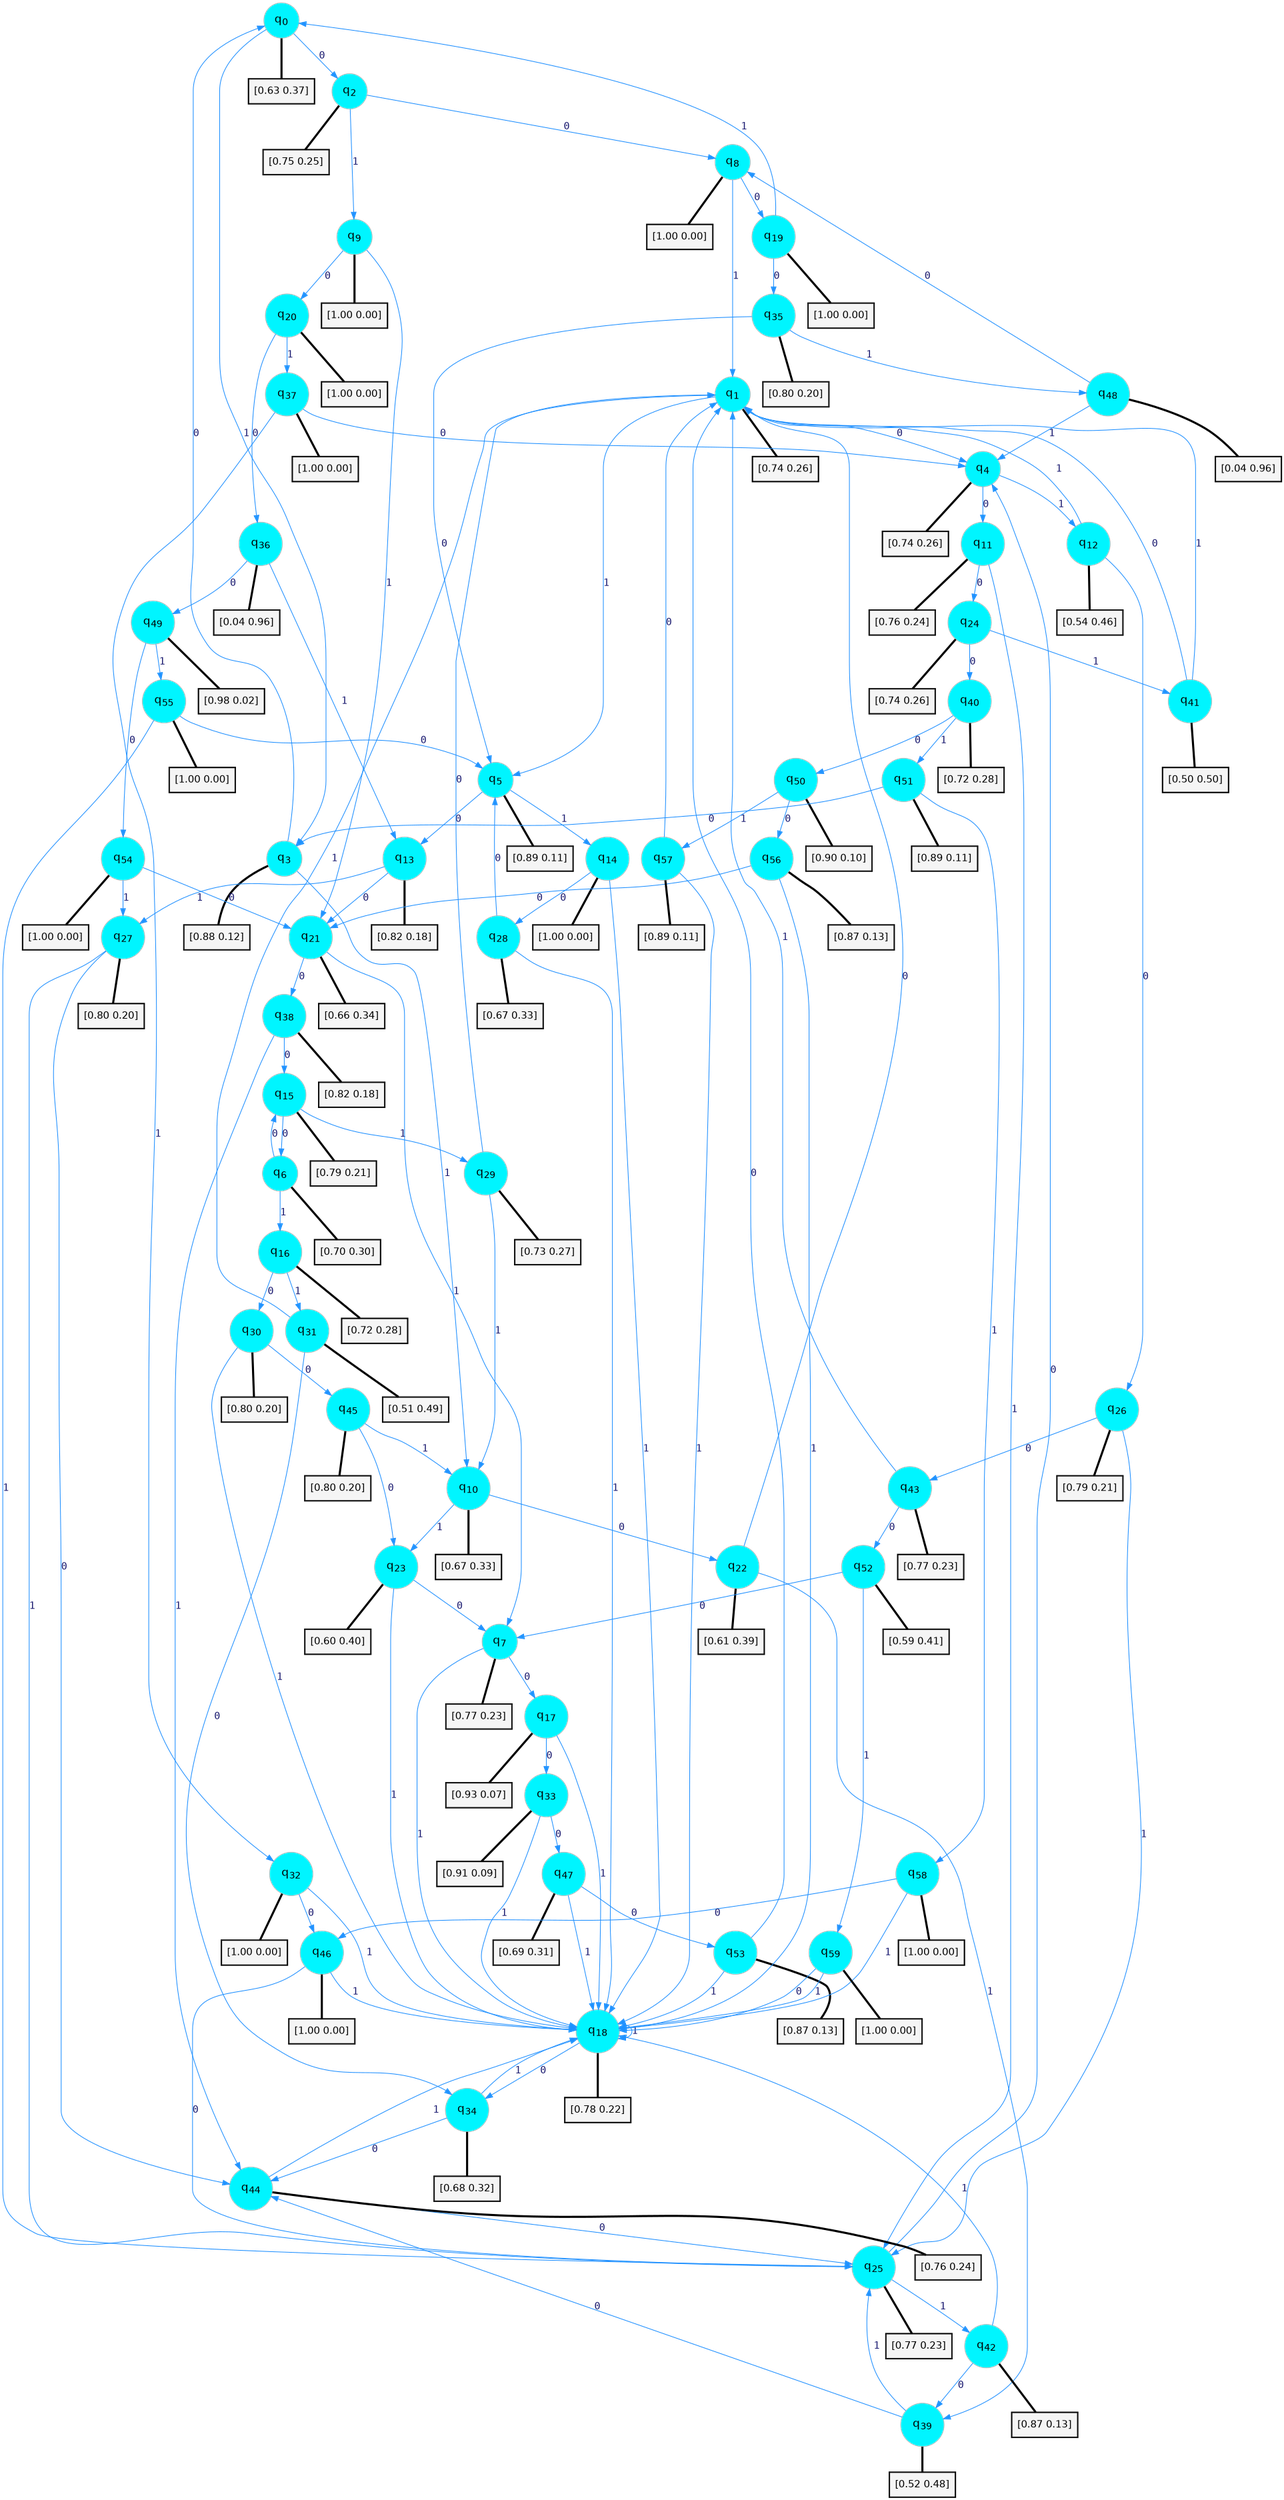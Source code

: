 digraph G {
graph [
bgcolor=transparent, dpi=300, rankdir=TD, size="40,25"];
node [
color=gray, fillcolor=turquoise1, fontcolor=black, fontname=Helvetica, fontsize=16, fontweight=bold, shape=circle, style=filled];
edge [
arrowsize=1, color=dodgerblue1, fontcolor=midnightblue, fontname=courier, fontweight=bold, penwidth=1, style=solid, weight=20];
0[label=<q<SUB>0</SUB>>];
1[label=<q<SUB>1</SUB>>];
2[label=<q<SUB>2</SUB>>];
3[label=<q<SUB>3</SUB>>];
4[label=<q<SUB>4</SUB>>];
5[label=<q<SUB>5</SUB>>];
6[label=<q<SUB>6</SUB>>];
7[label=<q<SUB>7</SUB>>];
8[label=<q<SUB>8</SUB>>];
9[label=<q<SUB>9</SUB>>];
10[label=<q<SUB>10</SUB>>];
11[label=<q<SUB>11</SUB>>];
12[label=<q<SUB>12</SUB>>];
13[label=<q<SUB>13</SUB>>];
14[label=<q<SUB>14</SUB>>];
15[label=<q<SUB>15</SUB>>];
16[label=<q<SUB>16</SUB>>];
17[label=<q<SUB>17</SUB>>];
18[label=<q<SUB>18</SUB>>];
19[label=<q<SUB>19</SUB>>];
20[label=<q<SUB>20</SUB>>];
21[label=<q<SUB>21</SUB>>];
22[label=<q<SUB>22</SUB>>];
23[label=<q<SUB>23</SUB>>];
24[label=<q<SUB>24</SUB>>];
25[label=<q<SUB>25</SUB>>];
26[label=<q<SUB>26</SUB>>];
27[label=<q<SUB>27</SUB>>];
28[label=<q<SUB>28</SUB>>];
29[label=<q<SUB>29</SUB>>];
30[label=<q<SUB>30</SUB>>];
31[label=<q<SUB>31</SUB>>];
32[label=<q<SUB>32</SUB>>];
33[label=<q<SUB>33</SUB>>];
34[label=<q<SUB>34</SUB>>];
35[label=<q<SUB>35</SUB>>];
36[label=<q<SUB>36</SUB>>];
37[label=<q<SUB>37</SUB>>];
38[label=<q<SUB>38</SUB>>];
39[label=<q<SUB>39</SUB>>];
40[label=<q<SUB>40</SUB>>];
41[label=<q<SUB>41</SUB>>];
42[label=<q<SUB>42</SUB>>];
43[label=<q<SUB>43</SUB>>];
44[label=<q<SUB>44</SUB>>];
45[label=<q<SUB>45</SUB>>];
46[label=<q<SUB>46</SUB>>];
47[label=<q<SUB>47</SUB>>];
48[label=<q<SUB>48</SUB>>];
49[label=<q<SUB>49</SUB>>];
50[label=<q<SUB>50</SUB>>];
51[label=<q<SUB>51</SUB>>];
52[label=<q<SUB>52</SUB>>];
53[label=<q<SUB>53</SUB>>];
54[label=<q<SUB>54</SUB>>];
55[label=<q<SUB>55</SUB>>];
56[label=<q<SUB>56</SUB>>];
57[label=<q<SUB>57</SUB>>];
58[label=<q<SUB>58</SUB>>];
59[label=<q<SUB>59</SUB>>];
60[label="[0.63 0.37]", shape=box,fontcolor=black, fontname=Helvetica, fontsize=14, penwidth=2, fillcolor=whitesmoke,color=black];
61[label="[0.74 0.26]", shape=box,fontcolor=black, fontname=Helvetica, fontsize=14, penwidth=2, fillcolor=whitesmoke,color=black];
62[label="[0.75 0.25]", shape=box,fontcolor=black, fontname=Helvetica, fontsize=14, penwidth=2, fillcolor=whitesmoke,color=black];
63[label="[0.88 0.12]", shape=box,fontcolor=black, fontname=Helvetica, fontsize=14, penwidth=2, fillcolor=whitesmoke,color=black];
64[label="[0.74 0.26]", shape=box,fontcolor=black, fontname=Helvetica, fontsize=14, penwidth=2, fillcolor=whitesmoke,color=black];
65[label="[0.89 0.11]", shape=box,fontcolor=black, fontname=Helvetica, fontsize=14, penwidth=2, fillcolor=whitesmoke,color=black];
66[label="[0.70 0.30]", shape=box,fontcolor=black, fontname=Helvetica, fontsize=14, penwidth=2, fillcolor=whitesmoke,color=black];
67[label="[0.77 0.23]", shape=box,fontcolor=black, fontname=Helvetica, fontsize=14, penwidth=2, fillcolor=whitesmoke,color=black];
68[label="[1.00 0.00]", shape=box,fontcolor=black, fontname=Helvetica, fontsize=14, penwidth=2, fillcolor=whitesmoke,color=black];
69[label="[1.00 0.00]", shape=box,fontcolor=black, fontname=Helvetica, fontsize=14, penwidth=2, fillcolor=whitesmoke,color=black];
70[label="[0.67 0.33]", shape=box,fontcolor=black, fontname=Helvetica, fontsize=14, penwidth=2, fillcolor=whitesmoke,color=black];
71[label="[0.76 0.24]", shape=box,fontcolor=black, fontname=Helvetica, fontsize=14, penwidth=2, fillcolor=whitesmoke,color=black];
72[label="[0.54 0.46]", shape=box,fontcolor=black, fontname=Helvetica, fontsize=14, penwidth=2, fillcolor=whitesmoke,color=black];
73[label="[0.82 0.18]", shape=box,fontcolor=black, fontname=Helvetica, fontsize=14, penwidth=2, fillcolor=whitesmoke,color=black];
74[label="[1.00 0.00]", shape=box,fontcolor=black, fontname=Helvetica, fontsize=14, penwidth=2, fillcolor=whitesmoke,color=black];
75[label="[0.79 0.21]", shape=box,fontcolor=black, fontname=Helvetica, fontsize=14, penwidth=2, fillcolor=whitesmoke,color=black];
76[label="[0.72 0.28]", shape=box,fontcolor=black, fontname=Helvetica, fontsize=14, penwidth=2, fillcolor=whitesmoke,color=black];
77[label="[0.93 0.07]", shape=box,fontcolor=black, fontname=Helvetica, fontsize=14, penwidth=2, fillcolor=whitesmoke,color=black];
78[label="[0.78 0.22]", shape=box,fontcolor=black, fontname=Helvetica, fontsize=14, penwidth=2, fillcolor=whitesmoke,color=black];
79[label="[1.00 0.00]", shape=box,fontcolor=black, fontname=Helvetica, fontsize=14, penwidth=2, fillcolor=whitesmoke,color=black];
80[label="[1.00 0.00]", shape=box,fontcolor=black, fontname=Helvetica, fontsize=14, penwidth=2, fillcolor=whitesmoke,color=black];
81[label="[0.66 0.34]", shape=box,fontcolor=black, fontname=Helvetica, fontsize=14, penwidth=2, fillcolor=whitesmoke,color=black];
82[label="[0.61 0.39]", shape=box,fontcolor=black, fontname=Helvetica, fontsize=14, penwidth=2, fillcolor=whitesmoke,color=black];
83[label="[0.60 0.40]", shape=box,fontcolor=black, fontname=Helvetica, fontsize=14, penwidth=2, fillcolor=whitesmoke,color=black];
84[label="[0.74 0.26]", shape=box,fontcolor=black, fontname=Helvetica, fontsize=14, penwidth=2, fillcolor=whitesmoke,color=black];
85[label="[0.77 0.23]", shape=box,fontcolor=black, fontname=Helvetica, fontsize=14, penwidth=2, fillcolor=whitesmoke,color=black];
86[label="[0.79 0.21]", shape=box,fontcolor=black, fontname=Helvetica, fontsize=14, penwidth=2, fillcolor=whitesmoke,color=black];
87[label="[0.80 0.20]", shape=box,fontcolor=black, fontname=Helvetica, fontsize=14, penwidth=2, fillcolor=whitesmoke,color=black];
88[label="[0.67 0.33]", shape=box,fontcolor=black, fontname=Helvetica, fontsize=14, penwidth=2, fillcolor=whitesmoke,color=black];
89[label="[0.73 0.27]", shape=box,fontcolor=black, fontname=Helvetica, fontsize=14, penwidth=2, fillcolor=whitesmoke,color=black];
90[label="[0.80 0.20]", shape=box,fontcolor=black, fontname=Helvetica, fontsize=14, penwidth=2, fillcolor=whitesmoke,color=black];
91[label="[0.51 0.49]", shape=box,fontcolor=black, fontname=Helvetica, fontsize=14, penwidth=2, fillcolor=whitesmoke,color=black];
92[label="[1.00 0.00]", shape=box,fontcolor=black, fontname=Helvetica, fontsize=14, penwidth=2, fillcolor=whitesmoke,color=black];
93[label="[0.91 0.09]", shape=box,fontcolor=black, fontname=Helvetica, fontsize=14, penwidth=2, fillcolor=whitesmoke,color=black];
94[label="[0.68 0.32]", shape=box,fontcolor=black, fontname=Helvetica, fontsize=14, penwidth=2, fillcolor=whitesmoke,color=black];
95[label="[0.80 0.20]", shape=box,fontcolor=black, fontname=Helvetica, fontsize=14, penwidth=2, fillcolor=whitesmoke,color=black];
96[label="[0.04 0.96]", shape=box,fontcolor=black, fontname=Helvetica, fontsize=14, penwidth=2, fillcolor=whitesmoke,color=black];
97[label="[1.00 0.00]", shape=box,fontcolor=black, fontname=Helvetica, fontsize=14, penwidth=2, fillcolor=whitesmoke,color=black];
98[label="[0.82 0.18]", shape=box,fontcolor=black, fontname=Helvetica, fontsize=14, penwidth=2, fillcolor=whitesmoke,color=black];
99[label="[0.52 0.48]", shape=box,fontcolor=black, fontname=Helvetica, fontsize=14, penwidth=2, fillcolor=whitesmoke,color=black];
100[label="[0.72 0.28]", shape=box,fontcolor=black, fontname=Helvetica, fontsize=14, penwidth=2, fillcolor=whitesmoke,color=black];
101[label="[0.50 0.50]", shape=box,fontcolor=black, fontname=Helvetica, fontsize=14, penwidth=2, fillcolor=whitesmoke,color=black];
102[label="[0.87 0.13]", shape=box,fontcolor=black, fontname=Helvetica, fontsize=14, penwidth=2, fillcolor=whitesmoke,color=black];
103[label="[0.77 0.23]", shape=box,fontcolor=black, fontname=Helvetica, fontsize=14, penwidth=2, fillcolor=whitesmoke,color=black];
104[label="[0.76 0.24]", shape=box,fontcolor=black, fontname=Helvetica, fontsize=14, penwidth=2, fillcolor=whitesmoke,color=black];
105[label="[0.80 0.20]", shape=box,fontcolor=black, fontname=Helvetica, fontsize=14, penwidth=2, fillcolor=whitesmoke,color=black];
106[label="[1.00 0.00]", shape=box,fontcolor=black, fontname=Helvetica, fontsize=14, penwidth=2, fillcolor=whitesmoke,color=black];
107[label="[0.69 0.31]", shape=box,fontcolor=black, fontname=Helvetica, fontsize=14, penwidth=2, fillcolor=whitesmoke,color=black];
108[label="[0.04 0.96]", shape=box,fontcolor=black, fontname=Helvetica, fontsize=14, penwidth=2, fillcolor=whitesmoke,color=black];
109[label="[0.98 0.02]", shape=box,fontcolor=black, fontname=Helvetica, fontsize=14, penwidth=2, fillcolor=whitesmoke,color=black];
110[label="[0.90 0.10]", shape=box,fontcolor=black, fontname=Helvetica, fontsize=14, penwidth=2, fillcolor=whitesmoke,color=black];
111[label="[0.89 0.11]", shape=box,fontcolor=black, fontname=Helvetica, fontsize=14, penwidth=2, fillcolor=whitesmoke,color=black];
112[label="[0.59 0.41]", shape=box,fontcolor=black, fontname=Helvetica, fontsize=14, penwidth=2, fillcolor=whitesmoke,color=black];
113[label="[0.87 0.13]", shape=box,fontcolor=black, fontname=Helvetica, fontsize=14, penwidth=2, fillcolor=whitesmoke,color=black];
114[label="[1.00 0.00]", shape=box,fontcolor=black, fontname=Helvetica, fontsize=14, penwidth=2, fillcolor=whitesmoke,color=black];
115[label="[1.00 0.00]", shape=box,fontcolor=black, fontname=Helvetica, fontsize=14, penwidth=2, fillcolor=whitesmoke,color=black];
116[label="[0.87 0.13]", shape=box,fontcolor=black, fontname=Helvetica, fontsize=14, penwidth=2, fillcolor=whitesmoke,color=black];
117[label="[0.89 0.11]", shape=box,fontcolor=black, fontname=Helvetica, fontsize=14, penwidth=2, fillcolor=whitesmoke,color=black];
118[label="[1.00 0.00]", shape=box,fontcolor=black, fontname=Helvetica, fontsize=14, penwidth=2, fillcolor=whitesmoke,color=black];
119[label="[1.00 0.00]", shape=box,fontcolor=black, fontname=Helvetica, fontsize=14, penwidth=2, fillcolor=whitesmoke,color=black];
0->2 [label=0];
0->3 [label=1];
0->60 [arrowhead=none, penwidth=3,color=black];
1->4 [label=0];
1->5 [label=1];
1->61 [arrowhead=none, penwidth=3,color=black];
2->8 [label=0];
2->9 [label=1];
2->62 [arrowhead=none, penwidth=3,color=black];
3->0 [label=0];
3->10 [label=1];
3->63 [arrowhead=none, penwidth=3,color=black];
4->11 [label=0];
4->12 [label=1];
4->64 [arrowhead=none, penwidth=3,color=black];
5->13 [label=0];
5->14 [label=1];
5->65 [arrowhead=none, penwidth=3,color=black];
6->15 [label=0];
6->16 [label=1];
6->66 [arrowhead=none, penwidth=3,color=black];
7->17 [label=0];
7->18 [label=1];
7->67 [arrowhead=none, penwidth=3,color=black];
8->19 [label=0];
8->1 [label=1];
8->68 [arrowhead=none, penwidth=3,color=black];
9->20 [label=0];
9->21 [label=1];
9->69 [arrowhead=none, penwidth=3,color=black];
10->22 [label=0];
10->23 [label=1];
10->70 [arrowhead=none, penwidth=3,color=black];
11->24 [label=0];
11->25 [label=1];
11->71 [arrowhead=none, penwidth=3,color=black];
12->26 [label=0];
12->1 [label=1];
12->72 [arrowhead=none, penwidth=3,color=black];
13->21 [label=0];
13->27 [label=1];
13->73 [arrowhead=none, penwidth=3,color=black];
14->28 [label=0];
14->18 [label=1];
14->74 [arrowhead=none, penwidth=3,color=black];
15->6 [label=0];
15->29 [label=1];
15->75 [arrowhead=none, penwidth=3,color=black];
16->30 [label=0];
16->31 [label=1];
16->76 [arrowhead=none, penwidth=3,color=black];
17->33 [label=0];
17->18 [label=1];
17->77 [arrowhead=none, penwidth=3,color=black];
18->34 [label=0];
18->18 [label=1];
18->78 [arrowhead=none, penwidth=3,color=black];
19->35 [label=0];
19->0 [label=1];
19->79 [arrowhead=none, penwidth=3,color=black];
20->36 [label=0];
20->37 [label=1];
20->80 [arrowhead=none, penwidth=3,color=black];
21->38 [label=0];
21->7 [label=1];
21->81 [arrowhead=none, penwidth=3,color=black];
22->1 [label=0];
22->39 [label=1];
22->82 [arrowhead=none, penwidth=3,color=black];
23->7 [label=0];
23->18 [label=1];
23->83 [arrowhead=none, penwidth=3,color=black];
24->40 [label=0];
24->41 [label=1];
24->84 [arrowhead=none, penwidth=3,color=black];
25->4 [label=0];
25->42 [label=1];
25->85 [arrowhead=none, penwidth=3,color=black];
26->43 [label=0];
26->25 [label=1];
26->86 [arrowhead=none, penwidth=3,color=black];
27->44 [label=0];
27->25 [label=1];
27->87 [arrowhead=none, penwidth=3,color=black];
28->5 [label=0];
28->18 [label=1];
28->88 [arrowhead=none, penwidth=3,color=black];
29->1 [label=0];
29->10 [label=1];
29->89 [arrowhead=none, penwidth=3,color=black];
30->45 [label=0];
30->18 [label=1];
30->90 [arrowhead=none, penwidth=3,color=black];
31->34 [label=0];
31->1 [label=1];
31->91 [arrowhead=none, penwidth=3,color=black];
32->46 [label=0];
32->18 [label=1];
32->92 [arrowhead=none, penwidth=3,color=black];
33->47 [label=0];
33->18 [label=1];
33->93 [arrowhead=none, penwidth=3,color=black];
34->44 [label=0];
34->18 [label=1];
34->94 [arrowhead=none, penwidth=3,color=black];
35->5 [label=0];
35->48 [label=1];
35->95 [arrowhead=none, penwidth=3,color=black];
36->49 [label=0];
36->13 [label=1];
36->96 [arrowhead=none, penwidth=3,color=black];
37->4 [label=0];
37->32 [label=1];
37->97 [arrowhead=none, penwidth=3,color=black];
38->15 [label=0];
38->44 [label=1];
38->98 [arrowhead=none, penwidth=3,color=black];
39->44 [label=0];
39->25 [label=1];
39->99 [arrowhead=none, penwidth=3,color=black];
40->50 [label=0];
40->51 [label=1];
40->100 [arrowhead=none, penwidth=3,color=black];
41->1 [label=0];
41->1 [label=1];
41->101 [arrowhead=none, penwidth=3,color=black];
42->39 [label=0];
42->18 [label=1];
42->102 [arrowhead=none, penwidth=3,color=black];
43->52 [label=0];
43->1 [label=1];
43->103 [arrowhead=none, penwidth=3,color=black];
44->25 [label=0];
44->18 [label=1];
44->104 [arrowhead=none, penwidth=3,color=black];
45->23 [label=0];
45->10 [label=1];
45->105 [arrowhead=none, penwidth=3,color=black];
46->25 [label=0];
46->18 [label=1];
46->106 [arrowhead=none, penwidth=3,color=black];
47->53 [label=0];
47->18 [label=1];
47->107 [arrowhead=none, penwidth=3,color=black];
48->8 [label=0];
48->4 [label=1];
48->108 [arrowhead=none, penwidth=3,color=black];
49->54 [label=0];
49->55 [label=1];
49->109 [arrowhead=none, penwidth=3,color=black];
50->56 [label=0];
50->57 [label=1];
50->110 [arrowhead=none, penwidth=3,color=black];
51->3 [label=0];
51->58 [label=1];
51->111 [arrowhead=none, penwidth=3,color=black];
52->7 [label=0];
52->59 [label=1];
52->112 [arrowhead=none, penwidth=3,color=black];
53->1 [label=0];
53->18 [label=1];
53->113 [arrowhead=none, penwidth=3,color=black];
54->21 [label=0];
54->27 [label=1];
54->114 [arrowhead=none, penwidth=3,color=black];
55->5 [label=0];
55->25 [label=1];
55->115 [arrowhead=none, penwidth=3,color=black];
56->21 [label=0];
56->18 [label=1];
56->116 [arrowhead=none, penwidth=3,color=black];
57->1 [label=0];
57->18 [label=1];
57->117 [arrowhead=none, penwidth=3,color=black];
58->46 [label=0];
58->18 [label=1];
58->118 [arrowhead=none, penwidth=3,color=black];
59->18 [label=0];
59->18 [label=1];
59->119 [arrowhead=none, penwidth=3,color=black];
}

